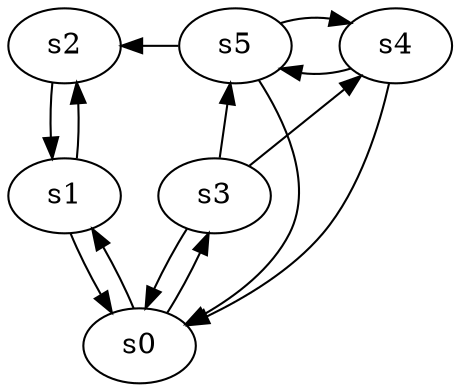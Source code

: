 digraph game_0741_complex_6 {
    s0 [name="s0", player=0];
    s1 [name="s1", player=0];
    s2 [name="s2", player=0];
    s3 [name="s3", player=1, target=1];
    s4 [name="s4", player=0];
    s5 [name="s5", player=1, target=1];

    s0 -> s1 [constraint="!(time % 2 == 1)"];
    s0 -> s3 [constraint="time % 3 == 2 || time % 4 == 1"];
    s1 -> s0;
    s1 -> s2 [constraint="time % 2 == 1 && time % 5 == 2"];
    s2 -> s1;
    s3 -> s0;
    s3 -> s4 [constraint="time % 3 == 2 || time % 4 == 0"];
    s3 -> s5 [constraint="!(time % 5 == 4)"];
    s4 -> s0 [constraint="time % 3 == 2 && time % 4 == 1"];
    s4 -> s5 [constraint="!(time % 4 == 2)"];
    s5 -> s0 [constraint="time % 2 == 1 && time % 4 == 1"];
    s5 -> s2 [constraint="time == 16"];
    s5 -> s4 [constraint="!(time % 4 == 3)"];
}
